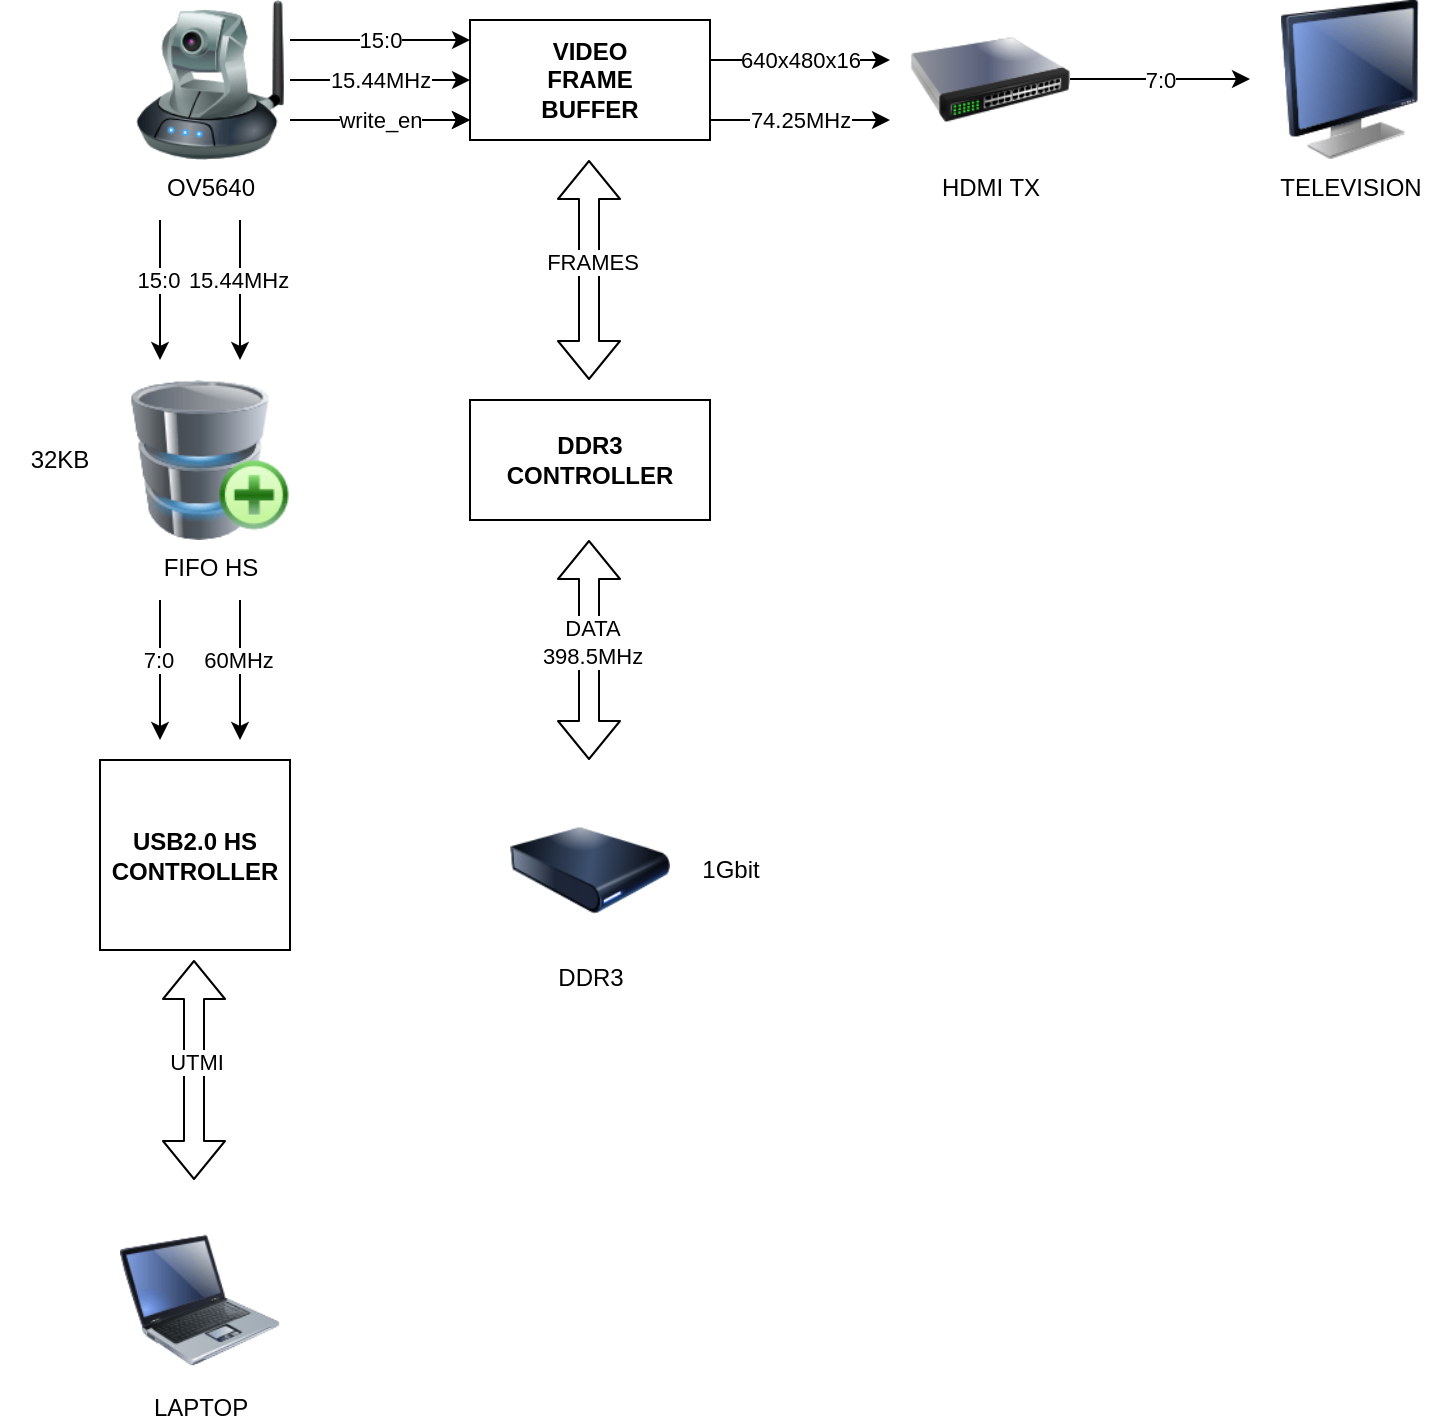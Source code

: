 <mxfile>
    <diagram id="CNOzVqV4A1SKQ1nRwbGb" name="Page-1">
        <mxGraphModel dx="877" dy="503" grid="1" gridSize="10" guides="1" tooltips="1" connect="1" arrows="1" fold="1" page="1" pageScale="1" pageWidth="1200" pageHeight="1920" math="0" shadow="0">
            <root>
                <mxCell id="0"/>
                <mxCell id="1" parent="0"/>
                <mxCell id="4" value="15.44MHz" style="edgeStyle=none;html=1;" parent="1" target="3" edge="1">
                    <mxGeometry relative="1" as="geometry">
                        <mxPoint x="355" y="210" as="sourcePoint"/>
                    </mxGeometry>
                </mxCell>
                <mxCell id="3" value="VIDEO&lt;br&gt;FRAME&lt;br&gt;BUFFER" style="whiteSpace=wrap;html=1;fontStyle=1" parent="1" vertex="1">
                    <mxGeometry x="445" y="180" width="120" height="60" as="geometry"/>
                </mxCell>
                <mxCell id="5" value="write_en" style="edgeStyle=none;html=1;" parent="1" edge="1">
                    <mxGeometry relative="1" as="geometry">
                        <mxPoint x="355" y="230" as="sourcePoint"/>
                        <mxPoint x="445" y="230" as="targetPoint"/>
                    </mxGeometry>
                </mxCell>
                <mxCell id="6" value="15:0" style="edgeStyle=none;html=1;" parent="1" edge="1">
                    <mxGeometry relative="1" as="geometry">
                        <mxPoint x="355" y="190" as="sourcePoint"/>
                        <mxPoint x="445" y="190" as="targetPoint"/>
                    </mxGeometry>
                </mxCell>
                <mxCell id="7" value="OV5640" style="image;html=1;image=img/lib/clip_art/networking/Ip_Camera_128x128.png" parent="1" vertex="1">
                    <mxGeometry x="275" y="170" width="80" height="80" as="geometry"/>
                </mxCell>
                <mxCell id="9" value="write_en" style="edgeStyle=none;html=1;" edge="1" parent="1">
                    <mxGeometry relative="1" as="geometry">
                        <mxPoint x="355" y="230" as="sourcePoint"/>
                        <mxPoint x="445" y="230" as="targetPoint"/>
                    </mxGeometry>
                </mxCell>
                <mxCell id="10" value="74.25MHz" style="edgeStyle=none;html=1;" edge="1" parent="1">
                    <mxGeometry relative="1" as="geometry">
                        <mxPoint x="565" y="230" as="sourcePoint"/>
                        <mxPoint x="655" y="230" as="targetPoint"/>
                    </mxGeometry>
                </mxCell>
                <mxCell id="11" value="640x480x16" style="edgeStyle=none;html=1;" edge="1" parent="1">
                    <mxGeometry relative="1" as="geometry">
                        <mxPoint x="565" y="200" as="sourcePoint"/>
                        <mxPoint x="655" y="200" as="targetPoint"/>
                    </mxGeometry>
                </mxCell>
                <mxCell id="12" value="TELEVISION" style="image;html=1;image=img/lib/clip_art/computers/Monitor_128x128.png" vertex="1" parent="1">
                    <mxGeometry x="845" y="170" width="80" height="80" as="geometry"/>
                </mxCell>
                <mxCell id="13" value="HDMI TX" style="image;html=1;image=img/lib/clip_art/networking/Switch_128x128.png" vertex="1" parent="1">
                    <mxGeometry x="665" y="170" width="80" height="80" as="geometry"/>
                </mxCell>
                <mxCell id="14" value="7:0" style="edgeStyle=none;html=1;" edge="1" parent="1">
                    <mxGeometry relative="1" as="geometry">
                        <mxPoint x="745" y="209.52" as="sourcePoint"/>
                        <mxPoint x="835" y="209.52" as="targetPoint"/>
                    </mxGeometry>
                </mxCell>
                <mxCell id="16" value="" style="endArrow=classic;html=1;" edge="1" parent="1">
                    <mxGeometry width="50" height="50" relative="1" as="geometry">
                        <mxPoint x="290" y="280" as="sourcePoint"/>
                        <mxPoint x="290" y="350" as="targetPoint"/>
                    </mxGeometry>
                </mxCell>
                <mxCell id="18" value="15:0" style="edgeLabel;html=1;align=center;verticalAlign=middle;resizable=0;points=[];" vertex="1" connectable="0" parent="16">
                    <mxGeometry x="-0.094" y="-1" relative="1" as="geometry">
                        <mxPoint y="-2" as="offset"/>
                    </mxGeometry>
                </mxCell>
                <mxCell id="19" value="" style="endArrow=classic;html=1;" edge="1" parent="1">
                    <mxGeometry width="50" height="50" relative="1" as="geometry">
                        <mxPoint x="330" y="280" as="sourcePoint"/>
                        <mxPoint x="330" y="350" as="targetPoint"/>
                    </mxGeometry>
                </mxCell>
                <mxCell id="20" value="15.44MHz" style="edgeLabel;html=1;align=center;verticalAlign=middle;resizable=0;points=[];" vertex="1" connectable="0" parent="19">
                    <mxGeometry x="-0.094" y="-1" relative="1" as="geometry">
                        <mxPoint y="-2" as="offset"/>
                    </mxGeometry>
                </mxCell>
                <mxCell id="21" value="FIFO HS" style="image;html=1;image=img/lib/clip_art/computers/Database_Add_128x128.png" vertex="1" parent="1">
                    <mxGeometry x="275" y="360" width="80" height="80" as="geometry"/>
                </mxCell>
                <mxCell id="23" value="32KB" style="text;html=1;align=center;verticalAlign=middle;whiteSpace=wrap;rounded=0;" vertex="1" parent="1">
                    <mxGeometry x="210" y="385" width="60" height="30" as="geometry"/>
                </mxCell>
                <mxCell id="24" value="" style="endArrow=classic;html=1;" edge="1" parent="1">
                    <mxGeometry width="50" height="50" relative="1" as="geometry">
                        <mxPoint x="290" y="470" as="sourcePoint"/>
                        <mxPoint x="290" y="540" as="targetPoint"/>
                    </mxGeometry>
                </mxCell>
                <mxCell id="25" value="7:0" style="edgeLabel;html=1;align=center;verticalAlign=middle;resizable=0;points=[];" vertex="1" connectable="0" parent="24">
                    <mxGeometry x="-0.094" y="-1" relative="1" as="geometry">
                        <mxPoint y="-2" as="offset"/>
                    </mxGeometry>
                </mxCell>
                <mxCell id="26" value="" style="endArrow=classic;html=1;" edge="1" parent="1">
                    <mxGeometry width="50" height="50" relative="1" as="geometry">
                        <mxPoint x="330" y="470" as="sourcePoint"/>
                        <mxPoint x="330" y="540" as="targetPoint"/>
                    </mxGeometry>
                </mxCell>
                <mxCell id="27" value="60MHz" style="edgeLabel;html=1;align=center;verticalAlign=middle;resizable=0;points=[];" vertex="1" connectable="0" parent="26">
                    <mxGeometry x="-0.094" y="-1" relative="1" as="geometry">
                        <mxPoint y="-2" as="offset"/>
                    </mxGeometry>
                </mxCell>
                <mxCell id="28" value="&lt;b&gt;USB2.0 HS&lt;br&gt;CONTROLLER&lt;/b&gt;" style="whiteSpace=wrap;html=1;aspect=fixed;" vertex="1" parent="1">
                    <mxGeometry x="260" y="550" width="95" height="95" as="geometry"/>
                </mxCell>
                <mxCell id="29" value="" style="shape=flexArrow;endArrow=classic;startArrow=classic;html=1;" edge="1" parent="1">
                    <mxGeometry width="100" height="100" relative="1" as="geometry">
                        <mxPoint x="307" y="650" as="sourcePoint"/>
                        <mxPoint x="307" y="760" as="targetPoint"/>
                    </mxGeometry>
                </mxCell>
                <mxCell id="30" value="UTMI" style="edgeLabel;html=1;align=center;verticalAlign=middle;resizable=0;points=[];" vertex="1" connectable="0" parent="29">
                    <mxGeometry x="0.337" y="4" relative="1" as="geometry">
                        <mxPoint x="-3" y="-23" as="offset"/>
                    </mxGeometry>
                </mxCell>
                <mxCell id="31" value="LAPTOP" style="image;html=1;image=img/lib/clip_art/computers/Laptop_128x128.png" vertex="1" parent="1">
                    <mxGeometry x="270" y="780" width="80" height="80" as="geometry"/>
                </mxCell>
                <mxCell id="32" value="" style="shape=flexArrow;endArrow=classic;startArrow=classic;html=1;" edge="1" parent="1">
                    <mxGeometry width="100" height="100" relative="1" as="geometry">
                        <mxPoint x="504.5" y="250" as="sourcePoint"/>
                        <mxPoint x="504.5" y="360" as="targetPoint"/>
                    </mxGeometry>
                </mxCell>
                <mxCell id="33" value="FRAMES" style="edgeLabel;html=1;align=center;verticalAlign=middle;resizable=0;points=[];" vertex="1" connectable="0" parent="32">
                    <mxGeometry x="0.337" y="4" relative="1" as="geometry">
                        <mxPoint x="-3" y="-23" as="offset"/>
                    </mxGeometry>
                </mxCell>
                <mxCell id="35" value="DDR3&lt;br&gt;CONTROLLER" style="whiteSpace=wrap;html=1;fontStyle=1" vertex="1" parent="1">
                    <mxGeometry x="445" y="370" width="120" height="60" as="geometry"/>
                </mxCell>
                <mxCell id="36" value="" style="shape=flexArrow;endArrow=classic;startArrow=classic;html=1;" edge="1" parent="1">
                    <mxGeometry width="100" height="100" relative="1" as="geometry">
                        <mxPoint x="504.5" y="440" as="sourcePoint"/>
                        <mxPoint x="504.5" y="550" as="targetPoint"/>
                    </mxGeometry>
                </mxCell>
                <mxCell id="37" value="DATA&lt;br&gt;398.5MHz" style="edgeLabel;html=1;align=center;verticalAlign=middle;resizable=0;points=[];" vertex="1" connectable="0" parent="36">
                    <mxGeometry x="0.337" y="4" relative="1" as="geometry">
                        <mxPoint x="-3" y="-23" as="offset"/>
                    </mxGeometry>
                </mxCell>
                <mxCell id="38" value="DDR3" style="image;html=1;image=img/lib/clip_art/computers/Harddrive_128x128.png" vertex="1" parent="1">
                    <mxGeometry x="465" y="565" width="80" height="80" as="geometry"/>
                </mxCell>
                <mxCell id="39" value="1Gbit" style="text;html=1;align=center;verticalAlign=middle;resizable=0;points=[];autosize=1;strokeColor=none;fillColor=none;" vertex="1" parent="1">
                    <mxGeometry x="550" y="590" width="50" height="30" as="geometry"/>
                </mxCell>
            </root>
        </mxGraphModel>
    </diagram>
</mxfile>